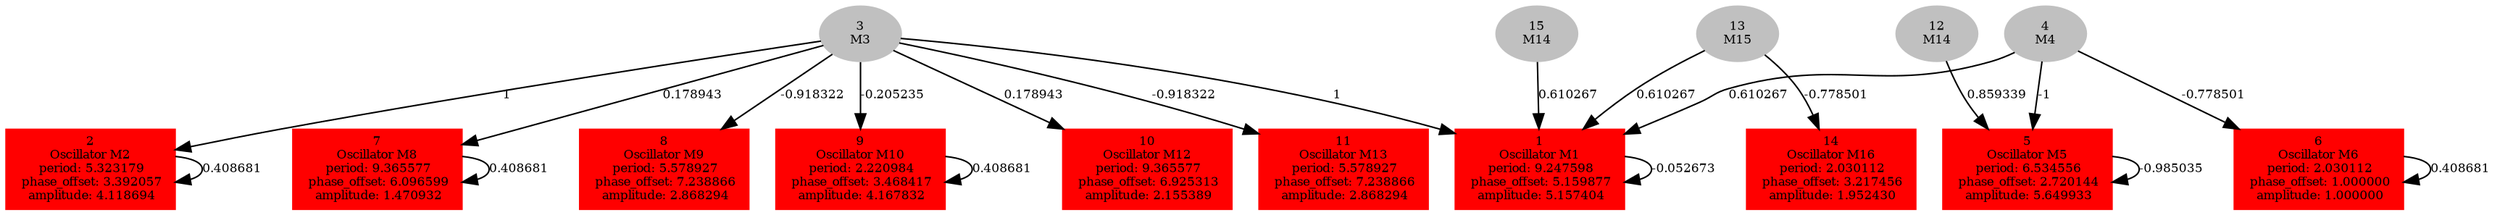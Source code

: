  digraph g{ forcelabels=true;
1 [label=<1<BR />Oscillator M1<BR /> period: 9.247598<BR /> phase_offset: 5.159877<BR /> amplitude: 5.157404>, shape=box,color=red,style=filled,fontsize=8];2 [label=<2<BR />Oscillator M2<BR /> period: 5.323179<BR /> phase_offset: 3.392057<BR /> amplitude: 4.118694>, shape=box,color=red,style=filled,fontsize=8];3[label=<3<BR/>M3>,color="grey",style=filled,fontsize=8];
4[label=<4<BR/>M4>,color="grey",style=filled,fontsize=8];
5 [label=<5<BR />Oscillator M5<BR /> period: 6.534556<BR /> phase_offset: 2.720144<BR /> amplitude: 5.649933>, shape=box,color=red,style=filled,fontsize=8];6 [label=<6<BR />Oscillator M6<BR /> period: 2.030112<BR /> phase_offset: 1.000000<BR /> amplitude: 1.000000>, shape=box,color=red,style=filled,fontsize=8];7 [label=<7<BR />Oscillator M8<BR /> period: 9.365577<BR /> phase_offset: 6.096599<BR /> amplitude: 1.470932>, shape=box,color=red,style=filled,fontsize=8];8 [label=<8<BR />Oscillator M9<BR /> period: 5.578927<BR /> phase_offset: 7.238866<BR /> amplitude: 2.868294>, shape=box,color=red,style=filled,fontsize=8];9 [label=<9<BR />Oscillator M10<BR /> period: 2.220984<BR /> phase_offset: 3.468417<BR /> amplitude: 4.167832>, shape=box,color=red,style=filled,fontsize=8];10 [label=<10<BR />Oscillator M12<BR /> period: 9.365577<BR /> phase_offset: 6.925313<BR /> amplitude: 2.155389>, shape=box,color=red,style=filled,fontsize=8];11 [label=<11<BR />Oscillator M13<BR /> period: 5.578927<BR /> phase_offset: 7.238866<BR /> amplitude: 2.868294>, shape=box,color=red,style=filled,fontsize=8];12[label=<12<BR/>M14>,color="grey",style=filled,fontsize=8];
13[label=<13<BR/>M15>,color="grey",style=filled,fontsize=8];
14 [label=<14<BR />Oscillator M16<BR /> period: 2.030112<BR /> phase_offset: 3.217456<BR /> amplitude: 1.952430>, shape=box,color=red,style=filled,fontsize=8];15[label=<15<BR/>M14>,color="grey",style=filled,fontsize=8];
1 -> 1[label="-0.052673 ",fontsize="8"];
2 -> 2[label="0.408681 ",fontsize="8"];
3 -> 1[label="1 ",fontsize="8"];
3 -> 2[label="1 ",fontsize="8"];
3 -> 7[label="0.178943 ",fontsize="8"];
3 -> 8[label="-0.918322 ",fontsize="8"];
3 -> 9[label="-0.205235 ",fontsize="8"];
3 -> 10[label="0.178943 ",fontsize="8"];
3 -> 11[label="-0.918322 ",fontsize="8"];
4 -> 1[label="0.610267 ",fontsize="8"];
4 -> 5[label="-1 ",fontsize="8"];
4 -> 6[label="-0.778501 ",fontsize="8"];
5 -> 5[label="-0.985035 ",fontsize="8"];
6 -> 6[label="0.408681 ",fontsize="8"];
7 -> 7[label="0.408681 ",fontsize="8"];
9 -> 9[label="0.408681 ",fontsize="8"];
12 -> 5[label="0.859339 ",fontsize="8"];
13 -> 1[label="0.610267 ",fontsize="8"];
13 -> 14[label="-0.778501 ",fontsize="8"];
15 -> 1[label="0.610267 ",fontsize="8"];
 }
